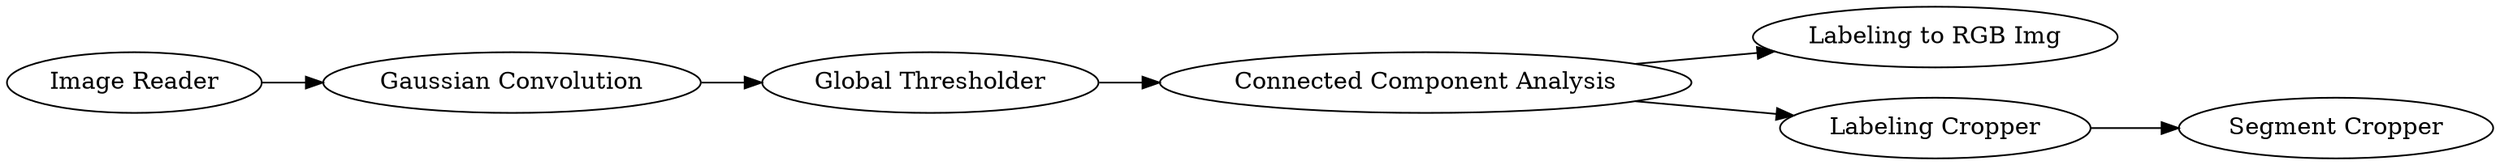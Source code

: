 digraph {
	"-1022377018244646148_2" [label="Connected Component Analysis"]
	"-1022377018244646148_9" [label="Labeling to RGB Img"]
	"-1022377018244646148_5" [label="Gaussian Convolution"]
	"-1022377018244646148_6" [label="Global Thresholder"]
	"-1022377018244646148_1" [label="Image Reader"]
	"-1022377018244646148_8" [label="Segment Cropper"]
	"-1022377018244646148_7" [label="Labeling Cropper"]
	"-1022377018244646148_5" -> "-1022377018244646148_6"
	"-1022377018244646148_2" -> "-1022377018244646148_7"
	"-1022377018244646148_1" -> "-1022377018244646148_5"
	"-1022377018244646148_7" -> "-1022377018244646148_8"
	"-1022377018244646148_2" -> "-1022377018244646148_9"
	"-1022377018244646148_6" -> "-1022377018244646148_2"
	rankdir=LR
}

